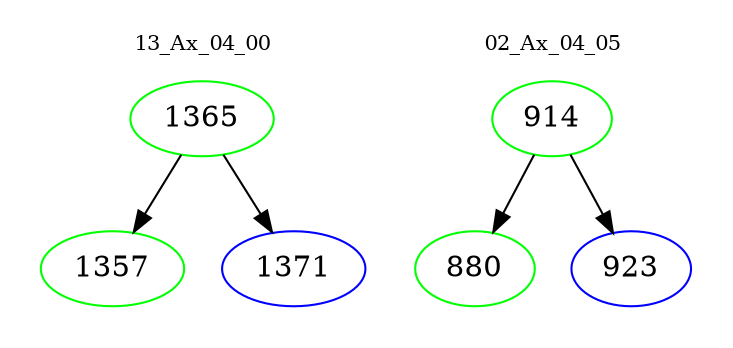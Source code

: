 digraph{
subgraph cluster_0 {
color = white
label = "13_Ax_04_00";
fontsize=10;
T0_1365 [label="1365", color="green"]
T0_1365 -> T0_1357 [color="black"]
T0_1357 [label="1357", color="green"]
T0_1365 -> T0_1371 [color="black"]
T0_1371 [label="1371", color="blue"]
}
subgraph cluster_1 {
color = white
label = "02_Ax_04_05";
fontsize=10;
T1_914 [label="914", color="green"]
T1_914 -> T1_880 [color="black"]
T1_880 [label="880", color="green"]
T1_914 -> T1_923 [color="black"]
T1_923 [label="923", color="blue"]
}
}
